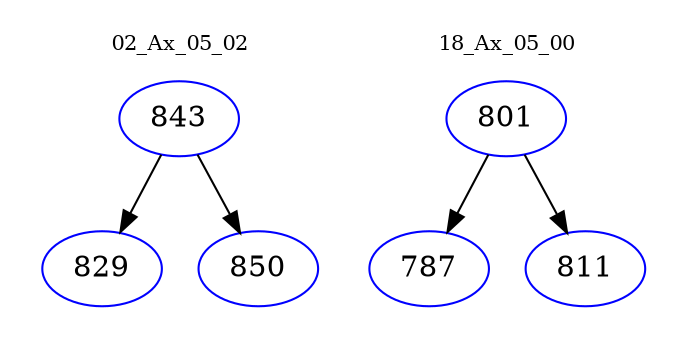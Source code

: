digraph{
subgraph cluster_0 {
color = white
label = "02_Ax_05_02";
fontsize=10;
T0_843 [label="843", color="blue"]
T0_843 -> T0_829 [color="black"]
T0_829 [label="829", color="blue"]
T0_843 -> T0_850 [color="black"]
T0_850 [label="850", color="blue"]
}
subgraph cluster_1 {
color = white
label = "18_Ax_05_00";
fontsize=10;
T1_801 [label="801", color="blue"]
T1_801 -> T1_787 [color="black"]
T1_787 [label="787", color="blue"]
T1_801 -> T1_811 [color="black"]
T1_811 [label="811", color="blue"]
}
}
